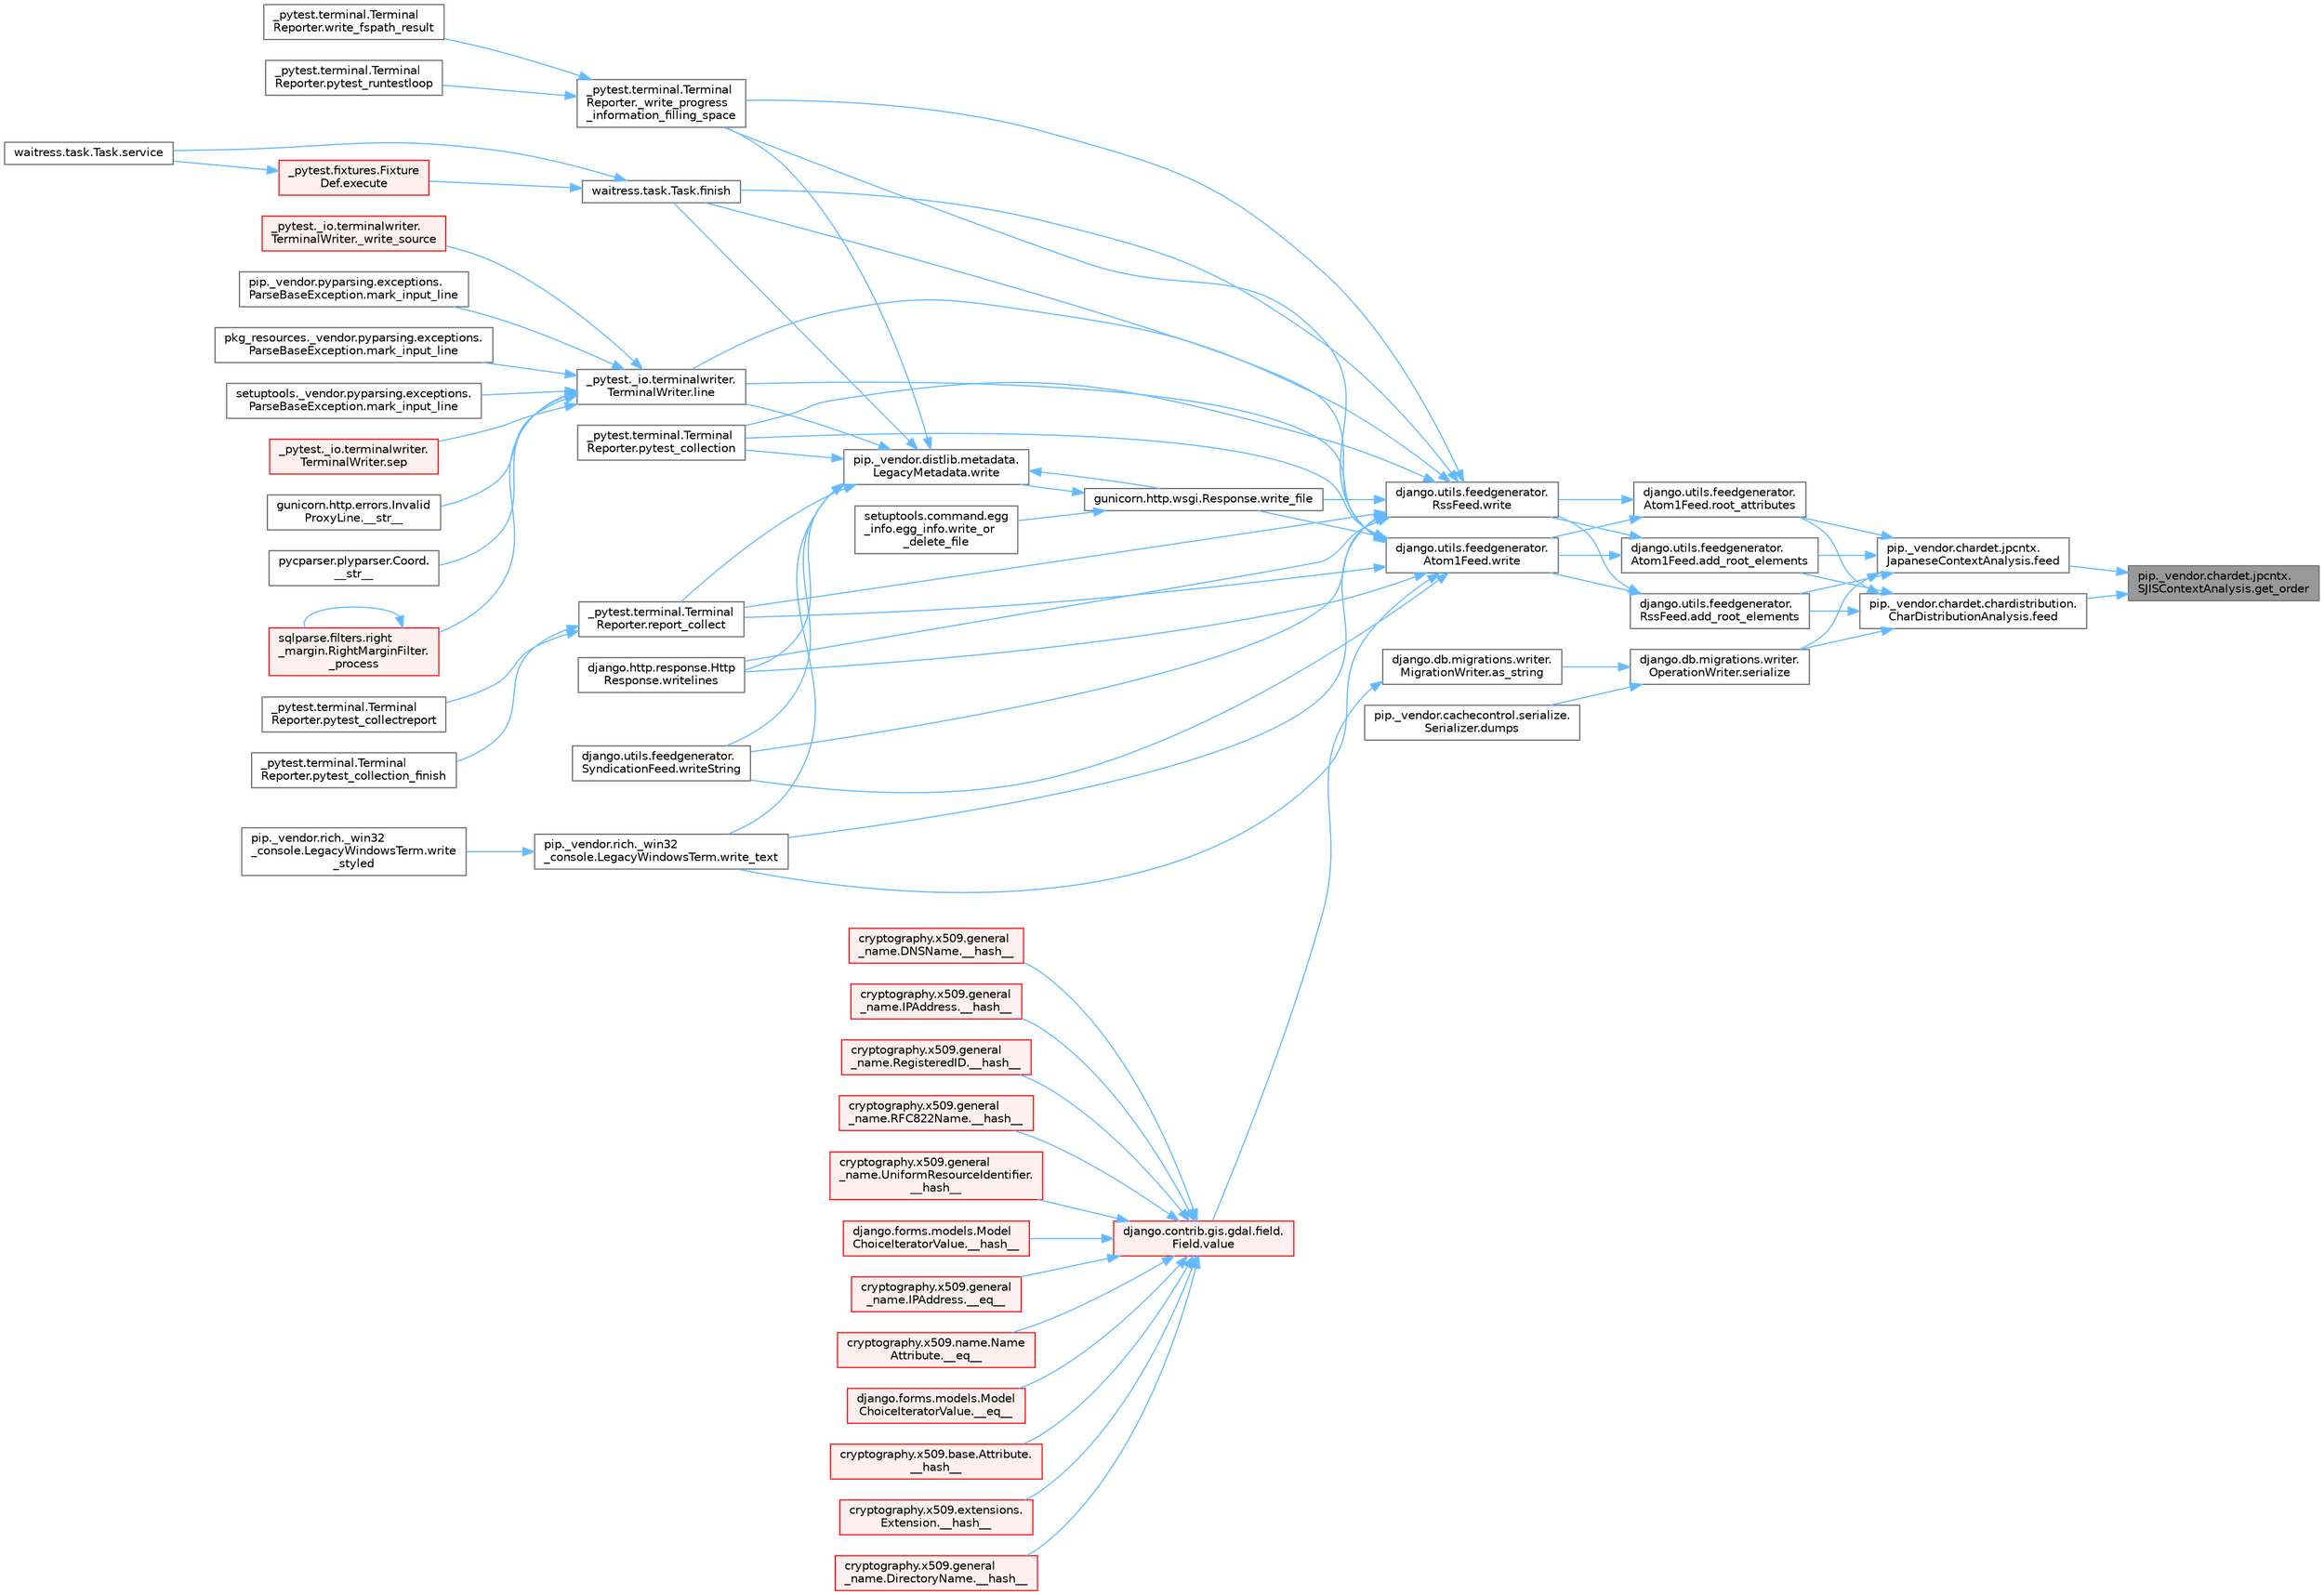digraph "pip._vendor.chardet.jpcntx.SJISContextAnalysis.get_order"
{
 // LATEX_PDF_SIZE
  bgcolor="transparent";
  edge [fontname=Helvetica,fontsize=10,labelfontname=Helvetica,labelfontsize=10];
  node [fontname=Helvetica,fontsize=10,shape=box,height=0.2,width=0.4];
  rankdir="RL";
  Node1 [id="Node000001",label="pip._vendor.chardet.jpcntx.\lSJISContextAnalysis.get_order",height=0.2,width=0.4,color="gray40", fillcolor="grey60", style="filled", fontcolor="black",tooltip=" "];
  Node1 -> Node2 [id="edge1_Node000001_Node000002",dir="back",color="steelblue1",style="solid",tooltip=" "];
  Node2 [id="Node000002",label="pip._vendor.chardet.chardistribution.\lCharDistributionAnalysis.feed",height=0.2,width=0.4,color="grey40", fillcolor="white", style="filled",URL="$classpip_1_1__vendor_1_1chardet_1_1chardistribution_1_1_char_distribution_analysis.html#a23a7e11d83c6598247d1089680bfa47e",tooltip=" "];
  Node2 -> Node3 [id="edge2_Node000002_Node000003",dir="back",color="steelblue1",style="solid",tooltip=" "];
  Node3 [id="Node000003",label="django.utils.feedgenerator.\lAtom1Feed.add_root_elements",height=0.2,width=0.4,color="grey40", fillcolor="white", style="filled",URL="$classdjango_1_1utils_1_1feedgenerator_1_1_atom1_feed.html#a3f861beae65b2c1d07d6192175be850e",tooltip=" "];
  Node3 -> Node4 [id="edge3_Node000003_Node000004",dir="back",color="steelblue1",style="solid",tooltip=" "];
  Node4 [id="Node000004",label="django.utils.feedgenerator.\lAtom1Feed.write",height=0.2,width=0.4,color="grey40", fillcolor="white", style="filled",URL="$classdjango_1_1utils_1_1feedgenerator_1_1_atom1_feed.html#afbf5b931a75be201e339b64a8aa46119",tooltip=" "];
  Node4 -> Node5 [id="edge4_Node000004_Node000005",dir="back",color="steelblue1",style="solid",tooltip=" "];
  Node5 [id="Node000005",label="_pytest.terminal.Terminal\lReporter._write_progress\l_information_filling_space",height=0.2,width=0.4,color="grey40", fillcolor="white", style="filled",URL="$class__pytest_1_1terminal_1_1_terminal_reporter.html#a915f19bb955611b65c211c611c4568b1",tooltip=" "];
  Node5 -> Node6 [id="edge5_Node000005_Node000006",dir="back",color="steelblue1",style="solid",tooltip=" "];
  Node6 [id="Node000006",label="_pytest.terminal.Terminal\lReporter.pytest_runtestloop",height=0.2,width=0.4,color="grey40", fillcolor="white", style="filled",URL="$class__pytest_1_1terminal_1_1_terminal_reporter.html#ac3b669c1dc4496ae1a31ae03200aca11",tooltip=" "];
  Node5 -> Node7 [id="edge6_Node000005_Node000007",dir="back",color="steelblue1",style="solid",tooltip=" "];
  Node7 [id="Node000007",label="_pytest.terminal.Terminal\lReporter.write_fspath_result",height=0.2,width=0.4,color="grey40", fillcolor="white", style="filled",URL="$class__pytest_1_1terminal_1_1_terminal_reporter.html#a831d61b7b7439f786bdf1dd1f3d30814",tooltip=" "];
  Node4 -> Node8 [id="edge7_Node000004_Node000008",dir="back",color="steelblue1",style="solid",tooltip=" "];
  Node8 [id="Node000008",label="waitress.task.Task.finish",height=0.2,width=0.4,color="grey40", fillcolor="white", style="filled",URL="$classwaitress_1_1task_1_1_task.html#a1e94739ac27e14a159d0e17c6d3e54b2",tooltip=" "];
  Node8 -> Node9 [id="edge8_Node000008_Node000009",dir="back",color="steelblue1",style="solid",tooltip=" "];
  Node9 [id="Node000009",label="_pytest.fixtures.Fixture\lDef.execute",height=0.2,width=0.4,color="red", fillcolor="#FFF0F0", style="filled",URL="$class__pytest_1_1fixtures_1_1_fixture_def.html#ac27e0caaadd6404ffc2715216b643993",tooltip=" "];
  Node9 -> Node354 [id="edge9_Node000009_Node000354",dir="back",color="steelblue1",style="solid",tooltip=" "];
  Node354 [id="Node000354",label="waitress.task.Task.service",height=0.2,width=0.4,color="grey40", fillcolor="white", style="filled",URL="$classwaitress_1_1task_1_1_task.html#acd61643ab6cfae697f619c48f46e40b6",tooltip=" "];
  Node8 -> Node354 [id="edge10_Node000008_Node000354",dir="back",color="steelblue1",style="solid",tooltip=" "];
  Node4 -> Node81 [id="edge11_Node000004_Node000081",dir="back",color="steelblue1",style="solid",tooltip=" "];
  Node81 [id="Node000081",label="_pytest._io.terminalwriter.\lTerminalWriter.line",height=0.2,width=0.4,color="grey40", fillcolor="white", style="filled",URL="$class__pytest_1_1__io_1_1terminalwriter_1_1_terminal_writer.html#a70c206b6c71b946771673c95d93d5d5a",tooltip=" "];
  Node81 -> Node82 [id="edge12_Node000081_Node000082",dir="back",color="steelblue1",style="solid",tooltip=" "];
  Node82 [id="Node000082",label="gunicorn.http.errors.Invalid\lProxyLine.__str__",height=0.2,width=0.4,color="grey40", fillcolor="white", style="filled",URL="$classgunicorn_1_1http_1_1errors_1_1_invalid_proxy_line.html#ace89b062827152aaf90a806af758a928",tooltip=" "];
  Node81 -> Node83 [id="edge13_Node000081_Node000083",dir="back",color="steelblue1",style="solid",tooltip=" "];
  Node83 [id="Node000083",label="pycparser.plyparser.Coord.\l__str__",height=0.2,width=0.4,color="grey40", fillcolor="white", style="filled",URL="$classpycparser_1_1plyparser_1_1_coord.html#aa2f5c3b1f8c0a2eb844182daa8f71512",tooltip=" "];
  Node81 -> Node84 [id="edge14_Node000081_Node000084",dir="back",color="steelblue1",style="solid",tooltip=" "];
  Node84 [id="Node000084",label="sqlparse.filters.right\l_margin.RightMarginFilter.\l_process",height=0.2,width=0.4,color="red", fillcolor="#FFF0F0", style="filled",URL="$classsqlparse_1_1filters_1_1right__margin_1_1_right_margin_filter.html#a62b0707d94aff59b0fc1428eca96f6a9",tooltip=" "];
  Node84 -> Node84 [id="edge15_Node000084_Node000084",dir="back",color="steelblue1",style="solid",tooltip=" "];
  Node81 -> Node103 [id="edge16_Node000081_Node000103",dir="back",color="steelblue1",style="solid",tooltip=" "];
  Node103 [id="Node000103",label="_pytest._io.terminalwriter.\lTerminalWriter._write_source",height=0.2,width=0.4,color="red", fillcolor="#FFF0F0", style="filled",URL="$class__pytest_1_1__io_1_1terminalwriter_1_1_terminal_writer.html#a3499a8fa1635a0661a3476582408a433",tooltip=" "];
  Node81 -> Node660 [id="edge17_Node000081_Node000660",dir="back",color="steelblue1",style="solid",tooltip=" "];
  Node660 [id="Node000660",label="pip._vendor.pyparsing.exceptions.\lParseBaseException.mark_input_line",height=0.2,width=0.4,color="grey40", fillcolor="white", style="filled",URL="$classpip_1_1__vendor_1_1pyparsing_1_1exceptions_1_1_parse_base_exception.html#a29a304058ba0b8613114663ebffb3434",tooltip=" "];
  Node81 -> Node661 [id="edge18_Node000081_Node000661",dir="back",color="steelblue1",style="solid",tooltip=" "];
  Node661 [id="Node000661",label="pkg_resources._vendor.pyparsing.exceptions.\lParseBaseException.mark_input_line",height=0.2,width=0.4,color="grey40", fillcolor="white", style="filled",URL="$classpkg__resources_1_1__vendor_1_1pyparsing_1_1exceptions_1_1_parse_base_exception.html#a982109a43d14eb31cc56cb0bc77e08c6",tooltip=" "];
  Node81 -> Node662 [id="edge19_Node000081_Node000662",dir="back",color="steelblue1",style="solid",tooltip=" "];
  Node662 [id="Node000662",label="setuptools._vendor.pyparsing.exceptions.\lParseBaseException.mark_input_line",height=0.2,width=0.4,color="grey40", fillcolor="white", style="filled",URL="$classsetuptools_1_1__vendor_1_1pyparsing_1_1exceptions_1_1_parse_base_exception.html#aeb91f27e309b0b29088fb9dd22c07e58",tooltip=" "];
  Node81 -> Node663 [id="edge20_Node000081_Node000663",dir="back",color="steelblue1",style="solid",tooltip=" "];
  Node663 [id="Node000663",label="_pytest._io.terminalwriter.\lTerminalWriter.sep",height=0.2,width=0.4,color="red", fillcolor="#FFF0F0", style="filled",URL="$class__pytest_1_1__io_1_1terminalwriter_1_1_terminal_writer.html#a9825789953e583960848896c7c201fb8",tooltip=" "];
  Node4 -> Node301 [id="edge21_Node000004_Node000301",dir="back",color="steelblue1",style="solid",tooltip=" "];
  Node301 [id="Node000301",label="_pytest.terminal.Terminal\lReporter.pytest_collection",height=0.2,width=0.4,color="grey40", fillcolor="white", style="filled",URL="$class__pytest_1_1terminal_1_1_terminal_reporter.html#a1c7fd0ed91d4a12bb30c452d893e467f",tooltip=" "];
  Node4 -> Node302 [id="edge22_Node000004_Node000302",dir="back",color="steelblue1",style="solid",tooltip=" "];
  Node302 [id="Node000302",label="_pytest.terminal.Terminal\lReporter.report_collect",height=0.2,width=0.4,color="grey40", fillcolor="white", style="filled",URL="$class__pytest_1_1terminal_1_1_terminal_reporter.html#a8aaee1238de041e936a2d65c80d5458b",tooltip=" "];
  Node302 -> Node303 [id="edge23_Node000302_Node000303",dir="back",color="steelblue1",style="solid",tooltip=" "];
  Node303 [id="Node000303",label="_pytest.terminal.Terminal\lReporter.pytest_collection_finish",height=0.2,width=0.4,color="grey40", fillcolor="white", style="filled",URL="$class__pytest_1_1terminal_1_1_terminal_reporter.html#a2c87a7764f9882cae4be1b98a4441685",tooltip=" "];
  Node302 -> Node304 [id="edge24_Node000302_Node000304",dir="back",color="steelblue1",style="solid",tooltip=" "];
  Node304 [id="Node000304",label="_pytest.terminal.Terminal\lReporter.pytest_collectreport",height=0.2,width=0.4,color="grey40", fillcolor="white", style="filled",URL="$class__pytest_1_1terminal_1_1_terminal_reporter.html#a9eb06df608c4a08d1c831cfc5a405eec",tooltip=" "];
  Node4 -> Node305 [id="edge25_Node000004_Node000305",dir="back",color="steelblue1",style="solid",tooltip=" "];
  Node305 [id="Node000305",label="gunicorn.http.wsgi.Response.write_file",height=0.2,width=0.4,color="grey40", fillcolor="white", style="filled",URL="$classgunicorn_1_1http_1_1wsgi_1_1_response.html#a469fe7554d4ffcd4dd1497f24d216329",tooltip=" "];
  Node305 -> Node306 [id="edge26_Node000305_Node000306",dir="back",color="steelblue1",style="solid",tooltip=" "];
  Node306 [id="Node000306",label="pip._vendor.distlib.metadata.\lLegacyMetadata.write",height=0.2,width=0.4,color="grey40", fillcolor="white", style="filled",URL="$classpip_1_1__vendor_1_1distlib_1_1metadata_1_1_legacy_metadata.html#af3423aeacce2739a48b38815d4ba89be",tooltip=" "];
  Node306 -> Node5 [id="edge27_Node000306_Node000005",dir="back",color="steelblue1",style="solid",tooltip=" "];
  Node306 -> Node8 [id="edge28_Node000306_Node000008",dir="back",color="steelblue1",style="solid",tooltip=" "];
  Node306 -> Node81 [id="edge29_Node000306_Node000081",dir="back",color="steelblue1",style="solid",tooltip=" "];
  Node306 -> Node301 [id="edge30_Node000306_Node000301",dir="back",color="steelblue1",style="solid",tooltip=" "];
  Node306 -> Node302 [id="edge31_Node000306_Node000302",dir="back",color="steelblue1",style="solid",tooltip=" "];
  Node306 -> Node305 [id="edge32_Node000306_Node000305",dir="back",color="steelblue1",style="solid",tooltip=" "];
  Node306 -> Node307 [id="edge33_Node000306_Node000307",dir="back",color="steelblue1",style="solid",tooltip=" "];
  Node307 [id="Node000307",label="pip._vendor.rich._win32\l_console.LegacyWindowsTerm.write_text",height=0.2,width=0.4,color="grey40", fillcolor="white", style="filled",URL="$classpip_1_1__vendor_1_1rich_1_1__win32__console_1_1_legacy_windows_term.html#a285165149598e15cac2caf4d03385612",tooltip=" "];
  Node307 -> Node308 [id="edge34_Node000307_Node000308",dir="back",color="steelblue1",style="solid",tooltip=" "];
  Node308 [id="Node000308",label="pip._vendor.rich._win32\l_console.LegacyWindowsTerm.write\l_styled",height=0.2,width=0.4,color="grey40", fillcolor="white", style="filled",URL="$classpip_1_1__vendor_1_1rich_1_1__win32__console_1_1_legacy_windows_term.html#a6c68d312ebee6e27cb3e871496da2c42",tooltip=" "];
  Node306 -> Node309 [id="edge35_Node000306_Node000309",dir="back",color="steelblue1",style="solid",tooltip=" "];
  Node309 [id="Node000309",label="django.http.response.Http\lResponse.writelines",height=0.2,width=0.4,color="grey40", fillcolor="white", style="filled",URL="$classdjango_1_1http_1_1response_1_1_http_response.html#aceaa0c2997dfd21c34c44056e7292914",tooltip=" "];
  Node306 -> Node310 [id="edge36_Node000306_Node000310",dir="back",color="steelblue1",style="solid",tooltip=" "];
  Node310 [id="Node000310",label="django.utils.feedgenerator.\lSyndicationFeed.writeString",height=0.2,width=0.4,color="grey40", fillcolor="white", style="filled",URL="$classdjango_1_1utils_1_1feedgenerator_1_1_syndication_feed.html#a78aa2a245467085cb79cdca0dc35f677",tooltip=" "];
  Node305 -> Node311 [id="edge37_Node000305_Node000311",dir="back",color="steelblue1",style="solid",tooltip=" "];
  Node311 [id="Node000311",label="setuptools.command.egg\l_info.egg_info.write_or\l_delete_file",height=0.2,width=0.4,color="grey40", fillcolor="white", style="filled",URL="$classsetuptools_1_1command_1_1egg__info_1_1egg__info.html#ae5cfb9b14851eb2ed02f44ed99fce235",tooltip=" "];
  Node4 -> Node307 [id="edge38_Node000004_Node000307",dir="back",color="steelblue1",style="solid",tooltip=" "];
  Node4 -> Node309 [id="edge39_Node000004_Node000309",dir="back",color="steelblue1",style="solid",tooltip=" "];
  Node4 -> Node310 [id="edge40_Node000004_Node000310",dir="back",color="steelblue1",style="solid",tooltip=" "];
  Node3 -> Node80 [id="edge41_Node000003_Node000080",dir="back",color="steelblue1",style="solid",tooltip=" "];
  Node80 [id="Node000080",label="django.utils.feedgenerator.\lRssFeed.write",height=0.2,width=0.4,color="grey40", fillcolor="white", style="filled",URL="$classdjango_1_1utils_1_1feedgenerator_1_1_rss_feed.html#a63ea2926c2c773e874f51ced997a2618",tooltip=" "];
  Node80 -> Node5 [id="edge42_Node000080_Node000005",dir="back",color="steelblue1",style="solid",tooltip=" "];
  Node80 -> Node8 [id="edge43_Node000080_Node000008",dir="back",color="steelblue1",style="solid",tooltip=" "];
  Node80 -> Node81 [id="edge44_Node000080_Node000081",dir="back",color="steelblue1",style="solid",tooltip=" "];
  Node80 -> Node301 [id="edge45_Node000080_Node000301",dir="back",color="steelblue1",style="solid",tooltip=" "];
  Node80 -> Node302 [id="edge46_Node000080_Node000302",dir="back",color="steelblue1",style="solid",tooltip=" "];
  Node80 -> Node305 [id="edge47_Node000080_Node000305",dir="back",color="steelblue1",style="solid",tooltip=" "];
  Node80 -> Node307 [id="edge48_Node000080_Node000307",dir="back",color="steelblue1",style="solid",tooltip=" "];
  Node80 -> Node309 [id="edge49_Node000080_Node000309",dir="back",color="steelblue1",style="solid",tooltip=" "];
  Node80 -> Node310 [id="edge50_Node000080_Node000310",dir="back",color="steelblue1",style="solid",tooltip=" "];
  Node2 -> Node79 [id="edge51_Node000002_Node000079",dir="back",color="steelblue1",style="solid",tooltip=" "];
  Node79 [id="Node000079",label="django.utils.feedgenerator.\lRssFeed.add_root_elements",height=0.2,width=0.4,color="grey40", fillcolor="white", style="filled",URL="$classdjango_1_1utils_1_1feedgenerator_1_1_rss_feed.html#afe28a1e8efc5fc065f74b4277a43663e",tooltip=" "];
  Node79 -> Node4 [id="edge52_Node000079_Node000004",dir="back",color="steelblue1",style="solid",tooltip=" "];
  Node79 -> Node80 [id="edge53_Node000079_Node000080",dir="back",color="steelblue1",style="solid",tooltip=" "];
  Node2 -> Node1727 [id="edge54_Node000002_Node001727",dir="back",color="steelblue1",style="solid",tooltip=" "];
  Node1727 [id="Node001727",label="django.utils.feedgenerator.\lAtom1Feed.root_attributes",height=0.2,width=0.4,color="grey40", fillcolor="white", style="filled",URL="$classdjango_1_1utils_1_1feedgenerator_1_1_atom1_feed.html#a8ea06279a106db871795893125306409",tooltip=" "];
  Node1727 -> Node4 [id="edge55_Node001727_Node000004",dir="back",color="steelblue1",style="solid",tooltip=" "];
  Node1727 -> Node80 [id="edge56_Node001727_Node000080",dir="back",color="steelblue1",style="solid",tooltip=" "];
  Node2 -> Node998 [id="edge57_Node000002_Node000998",dir="back",color="steelblue1",style="solid",tooltip=" "];
  Node998 [id="Node000998",label="django.db.migrations.writer.\lOperationWriter.serialize",height=0.2,width=0.4,color="grey40", fillcolor="white", style="filled",URL="$classdjango_1_1db_1_1migrations_1_1writer_1_1_operation_writer.html#a866e8d13e1c54a35d74e9a6b0383b2f8",tooltip=" "];
  Node998 -> Node999 [id="edge58_Node000998_Node000999",dir="back",color="steelblue1",style="solid",tooltip=" "];
  Node999 [id="Node000999",label="django.db.migrations.writer.\lMigrationWriter.as_string",height=0.2,width=0.4,color="grey40", fillcolor="white", style="filled",URL="$classdjango_1_1db_1_1migrations_1_1writer_1_1_migration_writer.html#a4cf831cf0ce1f20f21c7e5ce5ec60980",tooltip=" "];
  Node999 -> Node1000 [id="edge59_Node000999_Node001000",dir="back",color="steelblue1",style="solid",tooltip=" "];
  Node1000 [id="Node001000",label="django.contrib.gis.gdal.field.\lField.value",height=0.2,width=0.4,color="red", fillcolor="#FFF0F0", style="filled",URL="$classdjango_1_1contrib_1_1gis_1_1gdal_1_1field_1_1_field.html#a0534fa49aaead023461bb9458776c33c",tooltip=" "];
  Node1000 -> Node1001 [id="edge60_Node001000_Node001001",dir="back",color="steelblue1",style="solid",tooltip=" "];
  Node1001 [id="Node001001",label="cryptography.x509.general\l_name.IPAddress.__eq__",height=0.2,width=0.4,color="red", fillcolor="#FFF0F0", style="filled",URL="$classcryptography_1_1x509_1_1general__name_1_1_i_p_address.html#a9f03c0f27b7fab1555e850429408e0c6",tooltip=" "];
  Node1000 -> Node1002 [id="edge61_Node001000_Node001002",dir="back",color="steelblue1",style="solid",tooltip=" "];
  Node1002 [id="Node001002",label="cryptography.x509.name.Name\lAttribute.__eq__",height=0.2,width=0.4,color="red", fillcolor="#FFF0F0", style="filled",URL="$classcryptography_1_1x509_1_1name_1_1_name_attribute.html#a3f7665b71204e40b3ad9e6f6cbd9c76b",tooltip=" "];
  Node1000 -> Node1003 [id="edge62_Node001000_Node001003",dir="back",color="steelblue1",style="solid",tooltip=" "];
  Node1003 [id="Node001003",label="django.forms.models.Model\lChoiceIteratorValue.__eq__",height=0.2,width=0.4,color="red", fillcolor="#FFF0F0", style="filled",URL="$classdjango_1_1forms_1_1models_1_1_model_choice_iterator_value.html#a5e0a7c8283981cabbbd59372a3664ba4",tooltip=" "];
  Node1000 -> Node1004 [id="edge63_Node001000_Node001004",dir="back",color="steelblue1",style="solid",tooltip=" "];
  Node1004 [id="Node001004",label="cryptography.x509.base.Attribute.\l__hash__",height=0.2,width=0.4,color="red", fillcolor="#FFF0F0", style="filled",URL="$classcryptography_1_1x509_1_1base_1_1_attribute.html#ac75831a8a55d19823de67d9bd79fea12",tooltip=" "];
  Node1000 -> Node376 [id="edge64_Node001000_Node000376",dir="back",color="steelblue1",style="solid",tooltip=" "];
  Node376 [id="Node000376",label="cryptography.x509.extensions.\lExtension.__hash__",height=0.2,width=0.4,color="red", fillcolor="#FFF0F0", style="filled",URL="$classcryptography_1_1x509_1_1extensions_1_1_extension.html#a7744510faba9373c947790041c25021e",tooltip=" "];
  Node1000 -> Node1005 [id="edge65_Node001000_Node001005",dir="back",color="steelblue1",style="solid",tooltip=" "];
  Node1005 [id="Node001005",label="cryptography.x509.general\l_name.DirectoryName.__hash__",height=0.2,width=0.4,color="red", fillcolor="#FFF0F0", style="filled",URL="$classcryptography_1_1x509_1_1general__name_1_1_directory_name.html#a72d42dff890691a0b51125ae2f26044e",tooltip=" "];
  Node1000 -> Node1006 [id="edge66_Node001000_Node001006",dir="back",color="steelblue1",style="solid",tooltip=" "];
  Node1006 [id="Node001006",label="cryptography.x509.general\l_name.DNSName.__hash__",height=0.2,width=0.4,color="red", fillcolor="#FFF0F0", style="filled",URL="$classcryptography_1_1x509_1_1general__name_1_1_d_n_s_name.html#a460f8dfd06b7596ce04fd2167416fded",tooltip=" "];
  Node1000 -> Node1007 [id="edge67_Node001000_Node001007",dir="back",color="steelblue1",style="solid",tooltip=" "];
  Node1007 [id="Node001007",label="cryptography.x509.general\l_name.IPAddress.__hash__",height=0.2,width=0.4,color="red", fillcolor="#FFF0F0", style="filled",URL="$classcryptography_1_1x509_1_1general__name_1_1_i_p_address.html#ab656cae16308d1b2937a28d05fb6c4d0",tooltip=" "];
  Node1000 -> Node1008 [id="edge68_Node001000_Node001008",dir="back",color="steelblue1",style="solid",tooltip=" "];
  Node1008 [id="Node001008",label="cryptography.x509.general\l_name.RegisteredID.__hash__",height=0.2,width=0.4,color="red", fillcolor="#FFF0F0", style="filled",URL="$classcryptography_1_1x509_1_1general__name_1_1_registered_i_d.html#af8d2046e0999f369244c67c2198733a7",tooltip=" "];
  Node1000 -> Node1009 [id="edge69_Node001000_Node001009",dir="back",color="steelblue1",style="solid",tooltip=" "];
  Node1009 [id="Node001009",label="cryptography.x509.general\l_name.RFC822Name.__hash__",height=0.2,width=0.4,color="red", fillcolor="#FFF0F0", style="filled",URL="$classcryptography_1_1x509_1_1general__name_1_1_r_f_c822_name.html#a81035374ac9fb28683c691986d008647",tooltip=" "];
  Node1000 -> Node1010 [id="edge70_Node001000_Node001010",dir="back",color="steelblue1",style="solid",tooltip=" "];
  Node1010 [id="Node001010",label="cryptography.x509.general\l_name.UniformResourceIdentifier.\l__hash__",height=0.2,width=0.4,color="red", fillcolor="#FFF0F0", style="filled",URL="$classcryptography_1_1x509_1_1general__name_1_1_uniform_resource_identifier.html#ac855ede87ae6fe5259923efe7a93fb86",tooltip=" "];
  Node1000 -> Node1011 [id="edge71_Node001000_Node001011",dir="back",color="steelblue1",style="solid",tooltip=" "];
  Node1011 [id="Node001011",label="django.forms.models.Model\lChoiceIteratorValue.__hash__",height=0.2,width=0.4,color="red", fillcolor="#FFF0F0", style="filled",URL="$classdjango_1_1forms_1_1models_1_1_model_choice_iterator_value.html#a4e38034545989b541d673781515faa87",tooltip=" "];
  Node998 -> Node2369 [id="edge72_Node000998_Node002369",dir="back",color="steelblue1",style="solid",tooltip=" "];
  Node2369 [id="Node002369",label="pip._vendor.cachecontrol.serialize.\lSerializer.dumps",height=0.2,width=0.4,color="grey40", fillcolor="white", style="filled",URL="$classpip_1_1__vendor_1_1cachecontrol_1_1serialize_1_1_serializer.html#af9655b2c82e5c0e3d17fd611d32c7804",tooltip=" "];
  Node1 -> Node3180 [id="edge73_Node000001_Node003180",dir="back",color="steelblue1",style="solid",tooltip=" "];
  Node3180 [id="Node003180",label="pip._vendor.chardet.jpcntx.\lJapaneseContextAnalysis.feed",height=0.2,width=0.4,color="grey40", fillcolor="white", style="filled",URL="$classpip_1_1__vendor_1_1chardet_1_1jpcntx_1_1_japanese_context_analysis.html#a8bef35bb41d57c1fa8e4119a444b7384",tooltip=" "];
  Node3180 -> Node3 [id="edge74_Node003180_Node000003",dir="back",color="steelblue1",style="solid",tooltip=" "];
  Node3180 -> Node79 [id="edge75_Node003180_Node000079",dir="back",color="steelblue1",style="solid",tooltip=" "];
  Node3180 -> Node1727 [id="edge76_Node003180_Node001727",dir="back",color="steelblue1",style="solid",tooltip=" "];
  Node3180 -> Node998 [id="edge77_Node003180_Node000998",dir="back",color="steelblue1",style="solid",tooltip=" "];
}
